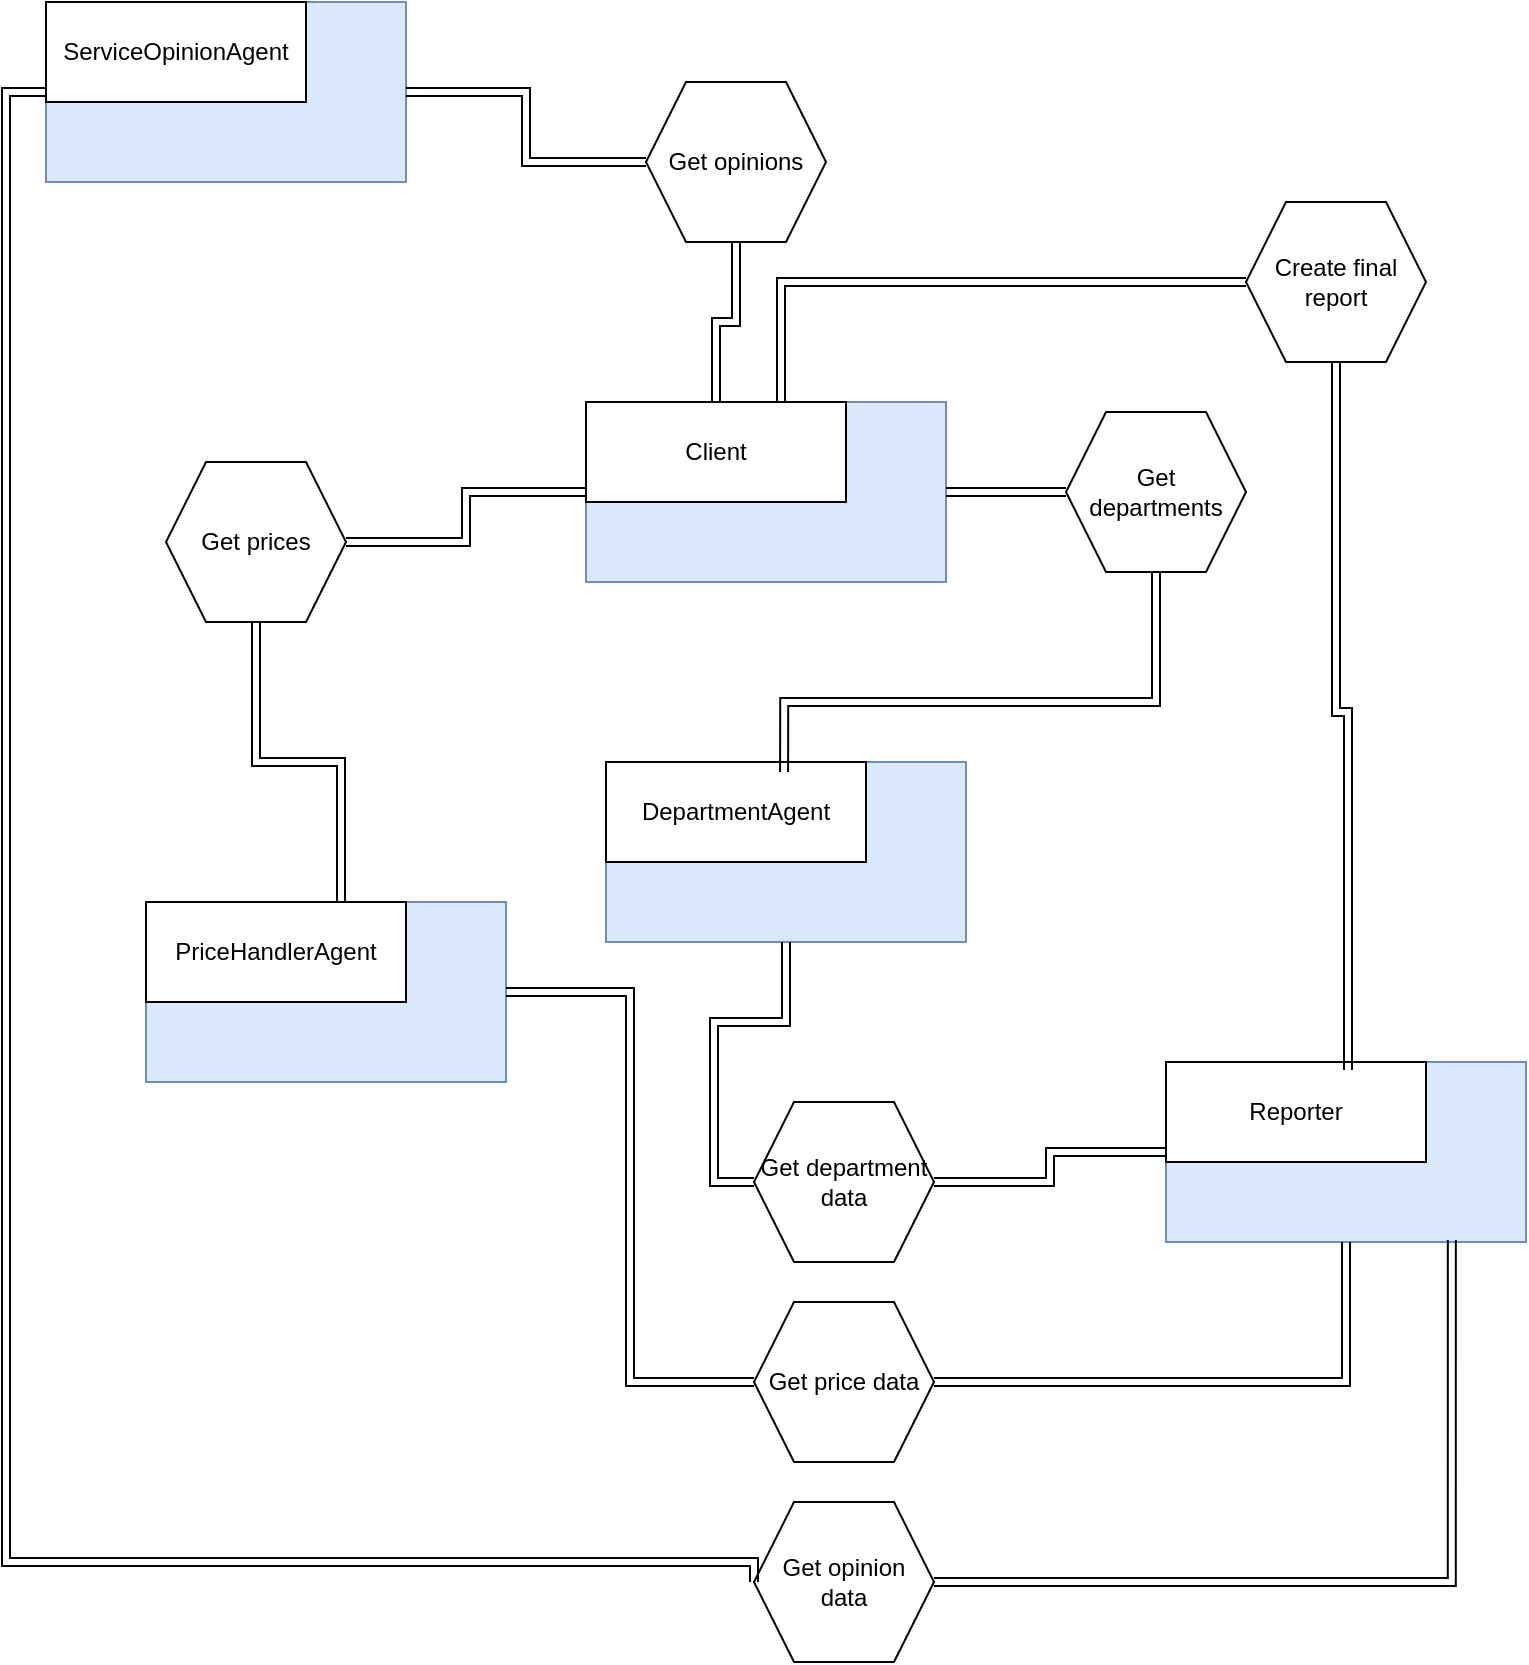 <mxfile version="24.7.17">
  <diagram name="Strona-1" id="sUQAcpto6n32Xw1tbFmP">
    <mxGraphModel dx="1434" dy="836" grid="1" gridSize="10" guides="1" tooltips="1" connect="1" arrows="1" fold="1" page="1" pageScale="1" pageWidth="827" pageHeight="1169" math="0" shadow="0">
      <root>
        <mxCell id="0" />
        <mxCell id="1" parent="0" />
        <mxCell id="-8ydR7LuJqTs1enXFbCZ-1" value="Get departments" style="shape=hexagon;perimeter=hexagonPerimeter2;whiteSpace=wrap;html=1;fixedSize=1;" parent="1" vertex="1">
          <mxGeometry x="570" y="225" width="90" height="80" as="geometry" />
        </mxCell>
        <mxCell id="-8ydR7LuJqTs1enXFbCZ-25" style="edgeStyle=orthogonalEdgeStyle;rounded=0;orthogonalLoop=1;jettySize=auto;html=1;entryX=0.75;entryY=0;entryDx=0;entryDy=0;shape=link;" parent="1" source="-8ydR7LuJqTs1enXFbCZ-5" target="-8ydR7LuJqTs1enXFbCZ-20" edge="1">
          <mxGeometry relative="1" as="geometry" />
        </mxCell>
        <mxCell id="-8ydR7LuJqTs1enXFbCZ-5" value="Get prices" style="shape=hexagon;perimeter=hexagonPerimeter2;whiteSpace=wrap;html=1;fixedSize=1;" parent="1" vertex="1">
          <mxGeometry x="120" y="250" width="90" height="80" as="geometry" />
        </mxCell>
        <mxCell id="-8ydR7LuJqTs1enXFbCZ-9" value="" style="group;fillColor=#dae8fc;strokeColor=#6c8ebf;" parent="1" vertex="1" connectable="0">
          <mxGeometry x="330" y="220" width="180" height="90" as="geometry" />
        </mxCell>
        <mxCell id="-8ydR7LuJqTs1enXFbCZ-7" value="" style="rounded=0;whiteSpace=wrap;html=1;connectable=1;fillColor=#dae8fc;strokeColor=#6c8ebf;" parent="-8ydR7LuJqTs1enXFbCZ-9" vertex="1">
          <mxGeometry width="180" height="90" as="geometry" />
        </mxCell>
        <mxCell id="-8ydR7LuJqTs1enXFbCZ-8" value="Client" style="rounded=0;whiteSpace=wrap;html=1;connectable=1;" parent="-8ydR7LuJqTs1enXFbCZ-9" vertex="1">
          <mxGeometry width="130" height="50" as="geometry" />
        </mxCell>
        <mxCell id="-8ydR7LuJqTs1enXFbCZ-10" value="" style="group" parent="1" vertex="1" connectable="0">
          <mxGeometry x="340" y="400" width="180" height="90" as="geometry" />
        </mxCell>
        <mxCell id="-8ydR7LuJqTs1enXFbCZ-11" value="" style="rounded=0;whiteSpace=wrap;html=1;connectable=1;fillColor=#dae8fc;strokeColor=#6c8ebf;" parent="-8ydR7LuJqTs1enXFbCZ-10" vertex="1">
          <mxGeometry width="180" height="90" as="geometry" />
        </mxCell>
        <mxCell id="-8ydR7LuJqTs1enXFbCZ-12" value="DepartmentAgent" style="rounded=0;whiteSpace=wrap;html=1;connectable=1;" parent="-8ydR7LuJqTs1enXFbCZ-10" vertex="1">
          <mxGeometry width="130" height="50" as="geometry" />
        </mxCell>
        <mxCell id="-8ydR7LuJqTs1enXFbCZ-14" style="edgeStyle=orthogonalEdgeStyle;rounded=0;orthogonalLoop=1;jettySize=auto;html=1;entryX=0;entryY=0.5;entryDx=0;entryDy=0;shape=link;" parent="1" source="-8ydR7LuJqTs1enXFbCZ-7" target="-8ydR7LuJqTs1enXFbCZ-1" edge="1">
          <mxGeometry relative="1" as="geometry" />
        </mxCell>
        <mxCell id="-8ydR7LuJqTs1enXFbCZ-15" value="" style="group;fillColor=#ffe6cc;strokeColor=#d79b00;" parent="1" vertex="1" connectable="0">
          <mxGeometry x="60" y="20" width="180" height="90" as="geometry" />
        </mxCell>
        <mxCell id="-8ydR7LuJqTs1enXFbCZ-16" value="" style="rounded=0;whiteSpace=wrap;html=1;connectable=1;fillColor=#dae8fc;strokeColor=#6c8ebf;" parent="-8ydR7LuJqTs1enXFbCZ-15" vertex="1">
          <mxGeometry width="180" height="90" as="geometry" />
        </mxCell>
        <mxCell id="-8ydR7LuJqTs1enXFbCZ-17" value="ServiceOpinionAgent" style="rounded=0;whiteSpace=wrap;html=1;connectable=1;" parent="-8ydR7LuJqTs1enXFbCZ-15" vertex="1">
          <mxGeometry width="130" height="50" as="geometry" />
        </mxCell>
        <mxCell id="-8ydR7LuJqTs1enXFbCZ-18" value="" style="group" parent="1" vertex="1" connectable="0">
          <mxGeometry x="110" y="470" width="180" height="90" as="geometry" />
        </mxCell>
        <mxCell id="-8ydR7LuJqTs1enXFbCZ-19" value="" style="rounded=0;whiteSpace=wrap;html=1;connectable=1;fillColor=#dae8fc;strokeColor=#6c8ebf;" parent="-8ydR7LuJqTs1enXFbCZ-18" vertex="1">
          <mxGeometry width="180" height="90" as="geometry" />
        </mxCell>
        <mxCell id="-8ydR7LuJqTs1enXFbCZ-20" value="PriceHandlerAgent" style="rounded=0;whiteSpace=wrap;html=1;connectable=1;" parent="-8ydR7LuJqTs1enXFbCZ-18" vertex="1">
          <mxGeometry width="130" height="50" as="geometry" />
        </mxCell>
        <mxCell id="-8ydR7LuJqTs1enXFbCZ-21" style="edgeStyle=orthogonalEdgeStyle;rounded=0;orthogonalLoop=1;jettySize=auto;html=1;entryX=0.685;entryY=0.1;entryDx=0;entryDy=0;entryPerimeter=0;shape=link;" parent="1" source="-8ydR7LuJqTs1enXFbCZ-1" target="-8ydR7LuJqTs1enXFbCZ-12" edge="1">
          <mxGeometry relative="1" as="geometry">
            <Array as="points">
              <mxPoint x="615" y="370" />
              <mxPoint x="429" y="370" />
            </Array>
          </mxGeometry>
        </mxCell>
        <mxCell id="-8ydR7LuJqTs1enXFbCZ-28" style="edgeStyle=orthogonalEdgeStyle;rounded=0;orthogonalLoop=1;jettySize=auto;html=1;entryX=1;entryY=0.5;entryDx=0;entryDy=0;shape=link;" parent="1" source="-8ydR7LuJqTs1enXFbCZ-22" target="-8ydR7LuJqTs1enXFbCZ-16" edge="1">
          <mxGeometry relative="1" as="geometry" />
        </mxCell>
        <mxCell id="-8ydR7LuJqTs1enXFbCZ-22" value="Get opinions" style="shape=hexagon;perimeter=hexagonPerimeter2;whiteSpace=wrap;html=1;fixedSize=1;" parent="1" vertex="1">
          <mxGeometry x="360" y="60" width="90" height="80" as="geometry" />
        </mxCell>
        <mxCell id="-8ydR7LuJqTs1enXFbCZ-23" value="Create final report" style="shape=hexagon;perimeter=hexagonPerimeter2;whiteSpace=wrap;html=1;fixedSize=1;" parent="1" vertex="1">
          <mxGeometry x="660" y="120" width="90" height="80" as="geometry" />
        </mxCell>
        <mxCell id="-8ydR7LuJqTs1enXFbCZ-24" style="edgeStyle=orthogonalEdgeStyle;rounded=0;orthogonalLoop=1;jettySize=auto;html=1;shape=link;" parent="1" source="-8ydR7LuJqTs1enXFbCZ-7" target="-8ydR7LuJqTs1enXFbCZ-5" edge="1">
          <mxGeometry relative="1" as="geometry" />
        </mxCell>
        <mxCell id="-8ydR7LuJqTs1enXFbCZ-27" style="edgeStyle=orthogonalEdgeStyle;rounded=0;orthogonalLoop=1;jettySize=auto;html=1;entryX=0.5;entryY=1;entryDx=0;entryDy=0;shape=link;" parent="1" source="-8ydR7LuJqTs1enXFbCZ-8" target="-8ydR7LuJqTs1enXFbCZ-22" edge="1">
          <mxGeometry relative="1" as="geometry" />
        </mxCell>
        <mxCell id="-8ydR7LuJqTs1enXFbCZ-29" value="" style="group" parent="1" vertex="1" connectable="0">
          <mxGeometry x="620" y="550" width="180" height="90" as="geometry" />
        </mxCell>
        <mxCell id="-8ydR7LuJqTs1enXFbCZ-30" value="" style="rounded=0;whiteSpace=wrap;html=1;connectable=1;fillColor=#dae8fc;strokeColor=#6c8ebf;" parent="-8ydR7LuJqTs1enXFbCZ-29" vertex="1">
          <mxGeometry width="180" height="90" as="geometry" />
        </mxCell>
        <mxCell id="-8ydR7LuJqTs1enXFbCZ-31" value="Reporter" style="rounded=0;whiteSpace=wrap;html=1;connectable=1;" parent="-8ydR7LuJqTs1enXFbCZ-29" vertex="1">
          <mxGeometry width="130" height="50" as="geometry" />
        </mxCell>
        <mxCell id="-8ydR7LuJqTs1enXFbCZ-32" style="edgeStyle=orthogonalEdgeStyle;rounded=0;orthogonalLoop=1;jettySize=auto;html=1;exitX=0.75;exitY=0;exitDx=0;exitDy=0;entryX=0;entryY=0.5;entryDx=0;entryDy=0;shape=link;" parent="1" source="-8ydR7LuJqTs1enXFbCZ-8" target="-8ydR7LuJqTs1enXFbCZ-23" edge="1">
          <mxGeometry relative="1" as="geometry">
            <Array as="points">
              <mxPoint x="428" y="160" />
              <mxPoint x="650" y="160" />
            </Array>
          </mxGeometry>
        </mxCell>
        <mxCell id="-8ydR7LuJqTs1enXFbCZ-33" style="edgeStyle=orthogonalEdgeStyle;rounded=0;orthogonalLoop=1;jettySize=auto;html=1;entryX=0.7;entryY=0.08;entryDx=0;entryDy=0;entryPerimeter=0;shape=link;" parent="1" source="-8ydR7LuJqTs1enXFbCZ-23" target="-8ydR7LuJqTs1enXFbCZ-31" edge="1">
          <mxGeometry relative="1" as="geometry" />
        </mxCell>
        <mxCell id="dqWACuFBf9B-TL834D2K-5" value="Get opinion data" style="shape=hexagon;perimeter=hexagonPerimeter2;whiteSpace=wrap;html=1;fixedSize=1;" parent="1" vertex="1">
          <mxGeometry x="414" y="770" width="90" height="80" as="geometry" />
        </mxCell>
        <mxCell id="dqWACuFBf9B-TL834D2K-13" style="edgeStyle=orthogonalEdgeStyle;rounded=0;orthogonalLoop=1;jettySize=auto;html=1;entryX=0;entryY=0.5;entryDx=0;entryDy=0;shape=link;" parent="1" source="dqWACuFBf9B-TL834D2K-6" target="-8ydR7LuJqTs1enXFbCZ-30" edge="1">
          <mxGeometry relative="1" as="geometry" />
        </mxCell>
        <mxCell id="dqWACuFBf9B-TL834D2K-6" value="Get department data" style="shape=hexagon;perimeter=hexagonPerimeter2;whiteSpace=wrap;html=1;fixedSize=1;" parent="1" vertex="1">
          <mxGeometry x="414" y="570" width="90" height="80" as="geometry" />
        </mxCell>
        <mxCell id="dqWACuFBf9B-TL834D2K-10" style="edgeStyle=orthogonalEdgeStyle;rounded=0;orthogonalLoop=1;jettySize=auto;html=1;shape=link;" parent="1" source="dqWACuFBf9B-TL834D2K-7" target="-8ydR7LuJqTs1enXFbCZ-30" edge="1">
          <mxGeometry relative="1" as="geometry" />
        </mxCell>
        <mxCell id="dqWACuFBf9B-TL834D2K-7" value="Get price data" style="shape=hexagon;perimeter=hexagonPerimeter2;whiteSpace=wrap;html=1;fixedSize=1;" parent="1" vertex="1">
          <mxGeometry x="414" y="670" width="90" height="80" as="geometry" />
        </mxCell>
        <mxCell id="dqWACuFBf9B-TL834D2K-9" style="edgeStyle=orthogonalEdgeStyle;rounded=0;orthogonalLoop=1;jettySize=auto;html=1;entryX=0;entryY=0.5;entryDx=0;entryDy=0;shape=link;" parent="1" source="-8ydR7LuJqTs1enXFbCZ-19" target="dqWACuFBf9B-TL834D2K-7" edge="1">
          <mxGeometry relative="1" as="geometry" />
        </mxCell>
        <mxCell id="dqWACuFBf9B-TL834D2K-12" style="edgeStyle=orthogonalEdgeStyle;rounded=0;orthogonalLoop=1;jettySize=auto;html=1;entryX=0;entryY=0.5;entryDx=0;entryDy=0;shape=link;" parent="1" source="-8ydR7LuJqTs1enXFbCZ-11" target="dqWACuFBf9B-TL834D2K-6" edge="1">
          <mxGeometry relative="1" as="geometry" />
        </mxCell>
        <mxCell id="dqWACuFBf9B-TL834D2K-14" style="edgeStyle=orthogonalEdgeStyle;rounded=0;orthogonalLoop=1;jettySize=auto;html=1;entryX=0;entryY=0.5;entryDx=0;entryDy=0;shape=link;" parent="1" source="-8ydR7LuJqTs1enXFbCZ-16" target="dqWACuFBf9B-TL834D2K-5" edge="1">
          <mxGeometry relative="1" as="geometry">
            <Array as="points">
              <mxPoint x="40" y="65" />
              <mxPoint x="40" y="800" />
            </Array>
          </mxGeometry>
        </mxCell>
        <mxCell id="dqWACuFBf9B-TL834D2K-15" style="edgeStyle=orthogonalEdgeStyle;rounded=0;orthogonalLoop=1;jettySize=auto;html=1;entryX=0.794;entryY=0.989;entryDx=0;entryDy=0;entryPerimeter=0;shape=link;" parent="1" source="dqWACuFBf9B-TL834D2K-5" target="-8ydR7LuJqTs1enXFbCZ-30" edge="1">
          <mxGeometry relative="1" as="geometry" />
        </mxCell>
      </root>
    </mxGraphModel>
  </diagram>
</mxfile>
